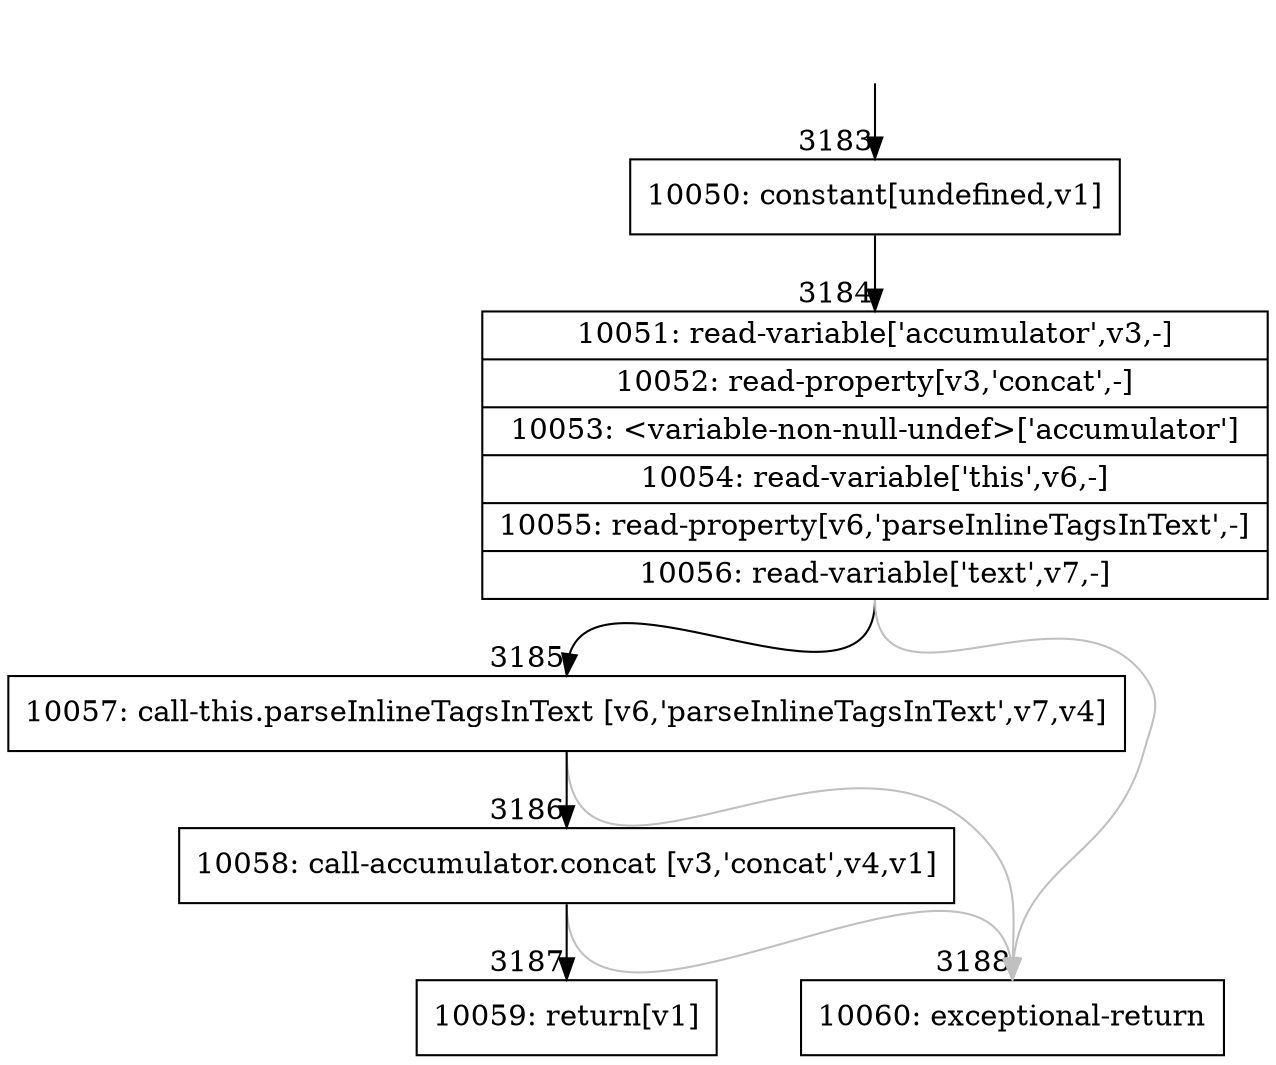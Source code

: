 digraph {
rankdir="TD"
BB_entry188[shape=none,label=""];
BB_entry188 -> BB3183 [tailport=s, headport=n, headlabel="    3183"]
BB3183 [shape=record label="{10050: constant[undefined,v1]}" ] 
BB3183 -> BB3184 [tailport=s, headport=n, headlabel="      3184"]
BB3184 [shape=record label="{10051: read-variable['accumulator',v3,-]|10052: read-property[v3,'concat',-]|10053: \<variable-non-null-undef\>['accumulator']|10054: read-variable['this',v6,-]|10055: read-property[v6,'parseInlineTagsInText',-]|10056: read-variable['text',v7,-]}" ] 
BB3184 -> BB3185 [tailport=s, headport=n, headlabel="      3185"]
BB3184 -> BB3188 [tailport=s, headport=n, color=gray, headlabel="      3188"]
BB3185 [shape=record label="{10057: call-this.parseInlineTagsInText [v6,'parseInlineTagsInText',v7,v4]}" ] 
BB3185 -> BB3186 [tailport=s, headport=n, headlabel="      3186"]
BB3185 -> BB3188 [tailport=s, headport=n, color=gray]
BB3186 [shape=record label="{10058: call-accumulator.concat [v3,'concat',v4,v1]}" ] 
BB3186 -> BB3187 [tailport=s, headport=n, headlabel="      3187"]
BB3186 -> BB3188 [tailport=s, headport=n, color=gray]
BB3187 [shape=record label="{10059: return[v1]}" ] 
BB3188 [shape=record label="{10060: exceptional-return}" ] 
//#$~ 3432
}
